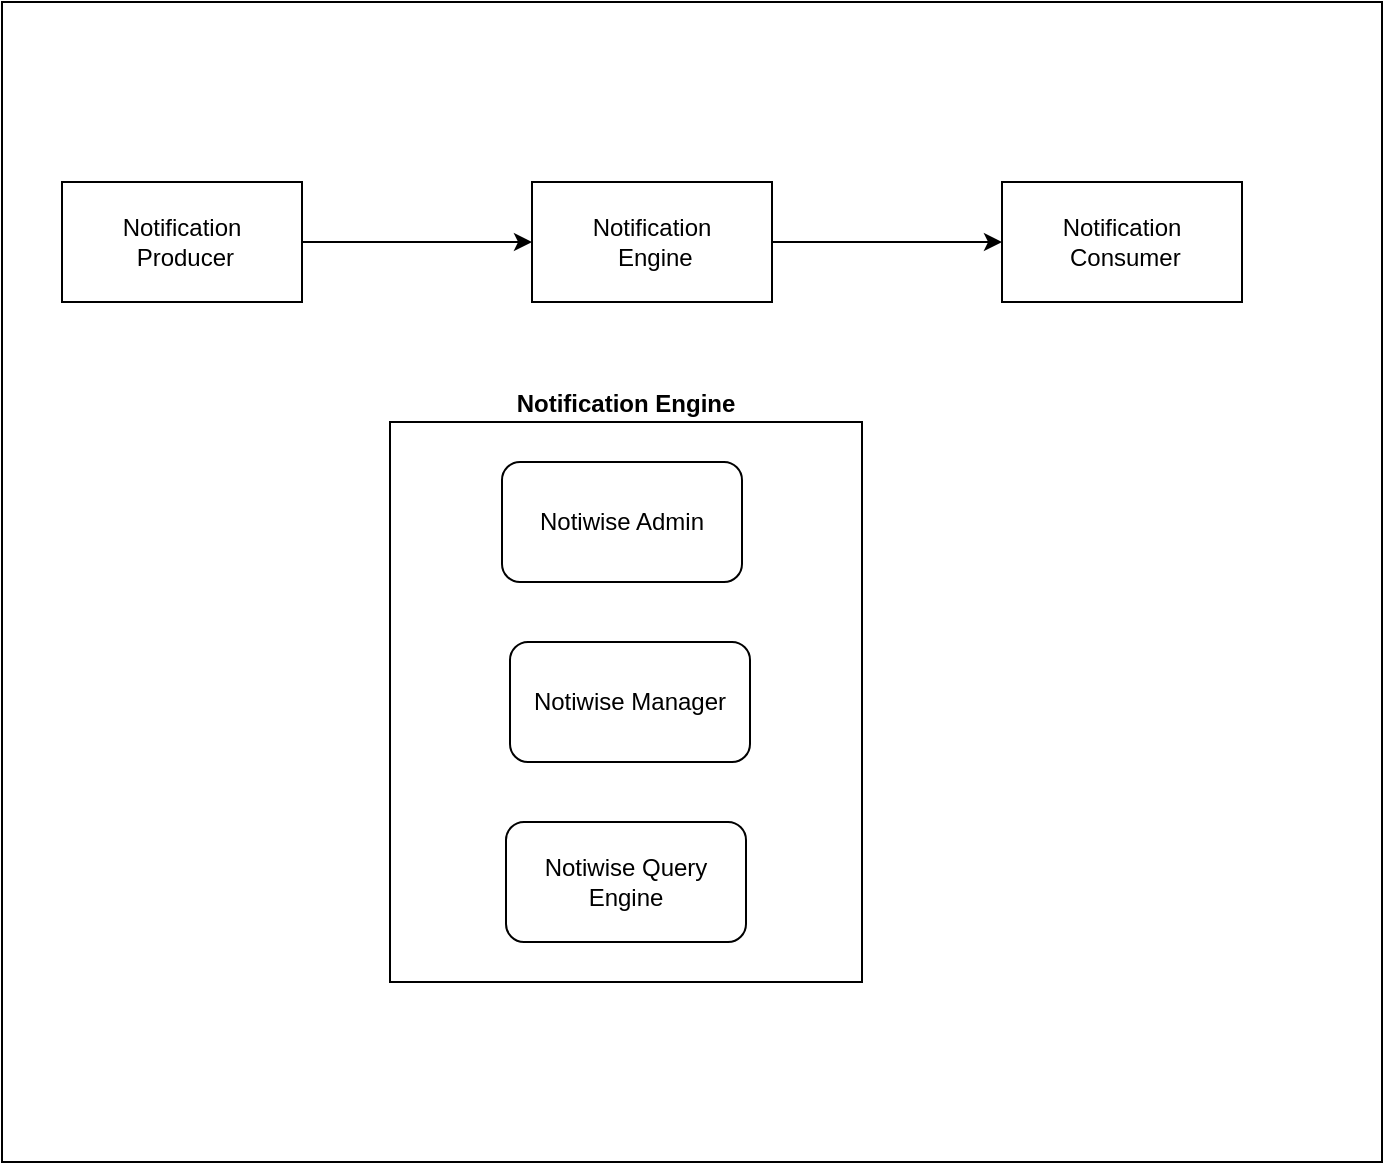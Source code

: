 <mxfile version="28.2.5" pages="3">
  <diagram name="Context" id="sLxrQWmzXwNdSYD7HQOw">
    <mxGraphModel dx="1003" dy="563" grid="1" gridSize="10" guides="1" tooltips="1" connect="1" arrows="1" fold="1" page="1" pageScale="1" pageWidth="827" pageHeight="1169" math="0" shadow="0">
      <root>
        <mxCell id="0" />
        <mxCell id="1" parent="0" />
        <mxCell id="Xdn2FdyX1lLkw3yutABi-1" value="" style="rounded=0;whiteSpace=wrap;html=1;" vertex="1" parent="1">
          <mxGeometry x="100" y="180" width="690" height="580" as="geometry" />
        </mxCell>
        <mxCell id="Xdn2FdyX1lLkw3yutABi-5" value="" style="edgeStyle=orthogonalEdgeStyle;rounded=0;orthogonalLoop=1;jettySize=auto;html=1;" edge="1" parent="1" source="Xdn2FdyX1lLkw3yutABi-2" target="Xdn2FdyX1lLkw3yutABi-4">
          <mxGeometry relative="1" as="geometry" />
        </mxCell>
        <mxCell id="Xdn2FdyX1lLkw3yutABi-2" value="Notification&lt;div&gt;&amp;nbsp;Producer&lt;/div&gt;" style="rounded=0;whiteSpace=wrap;html=1;" vertex="1" parent="1">
          <mxGeometry x="130" y="270" width="120" height="60" as="geometry" />
        </mxCell>
        <mxCell id="Xdn2FdyX1lLkw3yutABi-3" value="Notification&lt;div&gt;&amp;nbsp;Consumer&lt;/div&gt;" style="rounded=0;whiteSpace=wrap;html=1;" vertex="1" parent="1">
          <mxGeometry x="600" y="270" width="120" height="60" as="geometry" />
        </mxCell>
        <mxCell id="Xdn2FdyX1lLkw3yutABi-6" style="edgeStyle=orthogonalEdgeStyle;rounded=0;orthogonalLoop=1;jettySize=auto;html=1;" edge="1" parent="1" source="Xdn2FdyX1lLkw3yutABi-4" target="Xdn2FdyX1lLkw3yutABi-3">
          <mxGeometry relative="1" as="geometry" />
        </mxCell>
        <mxCell id="Xdn2FdyX1lLkw3yutABi-4" value="Notification&lt;div&gt;&amp;nbsp;Engine&lt;/div&gt;" style="rounded=0;whiteSpace=wrap;html=1;" vertex="1" parent="1">
          <mxGeometry x="365" y="270" width="120" height="60" as="geometry" />
        </mxCell>
        <mxCell id="mWZFT-UT04ftLM6CYA2_-1" value="Notification Engine" style="rounded=0;whiteSpace=wrap;html=1;labelPosition=center;verticalLabelPosition=top;align=center;verticalAlign=bottom;fontStyle=1" vertex="1" parent="1">
          <mxGeometry x="294" y="390" width="236" height="280" as="geometry" />
        </mxCell>
        <mxCell id="mWZFT-UT04ftLM6CYA2_-2" value="Notiwise Admin" style="rounded=1;whiteSpace=wrap;html=1;" vertex="1" parent="1">
          <mxGeometry x="350" y="410" width="120" height="60" as="geometry" />
        </mxCell>
        <mxCell id="mWZFT-UT04ftLM6CYA2_-3" value="Notiwise Manager" style="rounded=1;whiteSpace=wrap;html=1;" vertex="1" parent="1">
          <mxGeometry x="354" y="500" width="120" height="60" as="geometry" />
        </mxCell>
        <mxCell id="mWZFT-UT04ftLM6CYA2_-4" value="Notiwise Query Engine" style="rounded=1;whiteSpace=wrap;html=1;" vertex="1" parent="1">
          <mxGeometry x="352" y="590" width="120" height="60" as="geometry" />
        </mxCell>
      </root>
    </mxGraphModel>
  </diagram>
  <diagram id="o6Yee_JOQpYrt_m-W2o1" name="Notiwise-AdminAOD">
    <mxGraphModel dx="1003" dy="563" grid="1" gridSize="10" guides="1" tooltips="1" connect="1" arrows="1" fold="1" page="1" pageScale="1" pageWidth="827" pageHeight="1169" math="0" shadow="0">
      <root>
        <mxCell id="0" />
        <mxCell id="1" parent="0" />
        <mxCell id="onnypWVOFsiKPNZFNyCE-1" value="" style="rounded=0;whiteSpace=wrap;html=1;" vertex="1" parent="1">
          <mxGeometry x="40" y="20" width="760" height="560" as="geometry" />
        </mxCell>
        <mxCell id="YWfVXzP9oYVL_TDURMMp-3" value="" style="edgeStyle=orthogonalEdgeStyle;rounded=0;orthogonalLoop=1;jettySize=auto;html=1;exitX=1;exitY=0.25;exitDx=0;exitDy=0;" edge="1" parent="1" source="YWfVXzP9oYVL_TDURMMp-1" target="YWfVXzP9oYVL_TDURMMp-2">
          <mxGeometry relative="1" as="geometry" />
        </mxCell>
        <mxCell id="YWfVXzP9oYVL_TDURMMp-18" style="edgeStyle=orthogonalEdgeStyle;rounded=0;orthogonalLoop=1;jettySize=auto;html=1;entryX=0;entryY=0.5;entryDx=0;entryDy=0;exitX=0.75;exitY=1;exitDx=0;exitDy=0;" edge="1" parent="1" source="YWfVXzP9oYVL_TDURMMp-1" target="YWfVXzP9oYVL_TDURMMp-10">
          <mxGeometry relative="1" as="geometry" />
        </mxCell>
        <mxCell id="YWfVXzP9oYVL_TDURMMp-24" style="edgeStyle=orthogonalEdgeStyle;rounded=0;orthogonalLoop=1;jettySize=auto;html=1;entryX=0;entryY=0.5;entryDx=0;entryDy=0;exitX=1;exitY=0.75;exitDx=0;exitDy=0;" edge="1" parent="1" source="YWfVXzP9oYVL_TDURMMp-1" target="YWfVXzP9oYVL_TDURMMp-13">
          <mxGeometry relative="1" as="geometry" />
        </mxCell>
        <mxCell id="YWfVXzP9oYVL_TDURMMp-1" value="Notiwise&amp;nbsp;&lt;div&gt;Admin Portal&lt;/div&gt;" style="rounded=0;whiteSpace=wrap;html=1;" vertex="1" parent="1">
          <mxGeometry x="140" y="141" width="120" height="60" as="geometry" />
        </mxCell>
        <mxCell id="YWfVXzP9oYVL_TDURMMp-7" style="edgeStyle=orthogonalEdgeStyle;rounded=0;orthogonalLoop=1;jettySize=auto;html=1;exitX=1;exitY=0.5;exitDx=0;exitDy=0;" edge="1" parent="1" source="YWfVXzP9oYVL_TDURMMp-2" target="YWfVXzP9oYVL_TDURMMp-4">
          <mxGeometry relative="1" as="geometry" />
        </mxCell>
        <mxCell id="YWfVXzP9oYVL_TDURMMp-9" style="edgeStyle=orthogonalEdgeStyle;rounded=0;orthogonalLoop=1;jettySize=auto;html=1;" edge="1" parent="1" source="YWfVXzP9oYVL_TDURMMp-2" target="YWfVXzP9oYVL_TDURMMp-8">
          <mxGeometry relative="1" as="geometry" />
        </mxCell>
        <mxCell id="YWfVXzP9oYVL_TDURMMp-17" style="edgeStyle=orthogonalEdgeStyle;rounded=0;orthogonalLoop=1;jettySize=auto;html=1;entryX=0.142;entryY=-0.008;entryDx=0;entryDy=0;exitX=1;exitY=0.75;exitDx=0;exitDy=0;entryPerimeter=0;" edge="1" parent="1" source="YWfVXzP9oYVL_TDURMMp-2" target="YWfVXzP9oYVL_TDURMMp-14">
          <mxGeometry relative="1" as="geometry" />
        </mxCell>
        <mxCell id="YWfVXzP9oYVL_TDURMMp-2" value="Notiwise&amp;nbsp;&lt;div&gt;Admin Service&lt;/div&gt;" style="rounded=0;whiteSpace=wrap;html=1;" vertex="1" parent="1">
          <mxGeometry x="364" y="141" width="120" height="60" as="geometry" />
        </mxCell>
        <mxCell id="YWfVXzP9oYVL_TDURMMp-15" style="edgeStyle=orthogonalEdgeStyle;rounded=0;orthogonalLoop=1;jettySize=auto;html=1;" edge="1" parent="1" source="YWfVXzP9oYVL_TDURMMp-4" target="YWfVXzP9oYVL_TDURMMp-14">
          <mxGeometry relative="1" as="geometry" />
        </mxCell>
        <mxCell id="YWfVXzP9oYVL_TDURMMp-4" value="CLient ODS" style="shape=cylinder3;whiteSpace=wrap;html=1;boundedLbl=1;backgroundOutline=1;size=15;" vertex="1" parent="1">
          <mxGeometry x="590" y="131" width="60" height="80" as="geometry" />
        </mxCell>
        <mxCell id="YWfVXzP9oYVL_TDURMMp-8" value="Reference Data" style="shape=cylinder3;whiteSpace=wrap;html=1;boundedLbl=1;backgroundOutline=1;size=15;" vertex="1" parent="1">
          <mxGeometry x="394" y="20" width="60" height="80" as="geometry" />
        </mxCell>
        <mxCell id="YWfVXzP9oYVL_TDURMMp-10" value="Notiwise&amp;nbsp;&lt;div&gt;Billing Service&lt;/div&gt;" style="rounded=0;whiteSpace=wrap;html=1;" vertex="1" parent="1">
          <mxGeometry x="364" y="390" width="120" height="60" as="geometry" />
        </mxCell>
        <mxCell id="YWfVXzP9oYVL_TDURMMp-11" value="Data Warehouse" style="shape=cylinder3;whiteSpace=wrap;html=1;boundedLbl=1;backgroundOutline=1;size=15;" vertex="1" parent="1">
          <mxGeometry x="590" y="460" width="60" height="80" as="geometry" />
        </mxCell>
        <mxCell id="YWfVXzP9oYVL_TDURMMp-19" style="edgeStyle=orthogonalEdgeStyle;rounded=0;orthogonalLoop=1;jettySize=auto;html=1;entryX=0;entryY=0.75;entryDx=0;entryDy=0;" edge="1" parent="1" source="YWfVXzP9oYVL_TDURMMp-13" target="YWfVXzP9oYVL_TDURMMp-14">
          <mxGeometry relative="1" as="geometry" />
        </mxCell>
        <mxCell id="YWfVXzP9oYVL_TDURMMp-13" value="Notiwise&amp;nbsp;&lt;div&gt;Payment Service&lt;/div&gt;" style="rounded=0;whiteSpace=wrap;html=1;" vertex="1" parent="1">
          <mxGeometry x="364" y="260" width="120" height="60" as="geometry" />
        </mxCell>
        <mxCell id="YWfVXzP9oYVL_TDURMMp-16" style="edgeStyle=orthogonalEdgeStyle;rounded=0;orthogonalLoop=1;jettySize=auto;html=1;" edge="1" parent="1" source="YWfVXzP9oYVL_TDURMMp-14" target="YWfVXzP9oYVL_TDURMMp-11">
          <mxGeometry relative="1" as="geometry" />
        </mxCell>
        <mxCell id="YWfVXzP9oYVL_TDURMMp-14" value="Admin&amp;nbsp;&lt;div&gt;KAFKA&lt;/div&gt;" style="rounded=0;whiteSpace=wrap;html=1;" vertex="1" parent="1">
          <mxGeometry x="560" y="290" width="120" height="60" as="geometry" />
        </mxCell>
        <mxCell id="YWfVXzP9oYVL_TDURMMp-21" value="&lt;div&gt;Billing&lt;/div&gt;&lt;div&gt;RDS&lt;/div&gt;" style="shape=cylinder3;whiteSpace=wrap;html=1;boundedLbl=1;backgroundOutline=1;size=15;" vertex="1" parent="1">
          <mxGeometry x="510" y="458" width="60" height="80" as="geometry" />
        </mxCell>
        <mxCell id="YWfVXzP9oYVL_TDURMMp-23" style="edgeStyle=orthogonalEdgeStyle;rounded=0;orthogonalLoop=1;jettySize=auto;html=1;exitX=1;exitY=0.5;exitDx=0;exitDy=0;entryX=0.5;entryY=0;entryDx=0;entryDy=0;entryPerimeter=0;" edge="1" parent="1" source="YWfVXzP9oYVL_TDURMMp-10" target="YWfVXzP9oYVL_TDURMMp-21">
          <mxGeometry relative="1" as="geometry" />
        </mxCell>
      </root>
    </mxGraphModel>
  </diagram>
  <diagram id="2T6-byQNk82GmsBbKa6K" name="Notiwise_Processor_AOD">
    <mxGraphModel dx="1003" dy="563" grid="1" gridSize="10" guides="1" tooltips="1" connect="1" arrows="1" fold="1" page="1" pageScale="1" pageWidth="827" pageHeight="1169" math="0" shadow="0">
      <root>
        <mxCell id="0" />
        <mxCell id="1" parent="0" />
        <mxCell id="MrYGnYUrnat0vYnZzUgt-1" value="" style="rounded=0;whiteSpace=wrap;html=1;" vertex="1" parent="1">
          <mxGeometry x="40" y="20" width="760" height="600" as="geometry" />
        </mxCell>
        <mxCell id="PvigjKCDXW0jv5FIJRWV-2" value="" style="edgeStyle=orthogonalEdgeStyle;rounded=0;orthogonalLoop=1;jettySize=auto;html=1;" edge="1" parent="1" source="MrYGnYUrnat0vYnZzUgt-2" target="PvigjKCDXW0jv5FIJRWV-1">
          <mxGeometry relative="1" as="geometry" />
        </mxCell>
        <mxCell id="wWt6oeYKXyy8oI-9NvCh-2" value="" style="edgeStyle=orthogonalEdgeStyle;rounded=0;orthogonalLoop=1;jettySize=auto;html=1;" edge="1" parent="1" source="MrYGnYUrnat0vYnZzUgt-2" target="wWt6oeYKXyy8oI-9NvCh-1">
          <mxGeometry relative="1" as="geometry" />
        </mxCell>
        <mxCell id="wWt6oeYKXyy8oI-9NvCh-22" style="edgeStyle=orthogonalEdgeStyle;rounded=0;orthogonalLoop=1;jettySize=auto;html=1;" edge="1" parent="1" source="MrYGnYUrnat0vYnZzUgt-2" target="MrYGnYUrnat0vYnZzUgt-3">
          <mxGeometry relative="1" as="geometry" />
        </mxCell>
        <mxCell id="MrYGnYUrnat0vYnZzUgt-2" value="Notification&amp;nbsp;&lt;div&gt;Controller&lt;/div&gt;" style="rounded=0;whiteSpace=wrap;html=1;" vertex="1" parent="1">
          <mxGeometry x="350" y="150" width="120" height="60" as="geometry" />
        </mxCell>
        <mxCell id="MrYGnYUrnat0vYnZzUgt-3" value="Schema&amp;nbsp;&lt;div&gt;Repository&lt;/div&gt;" style="rounded=1;whiteSpace=wrap;html=1;" vertex="1" parent="1">
          <mxGeometry x="350" y="50" width="120" height="60" as="geometry" />
        </mxCell>
        <mxCell id="PvigjKCDXW0jv5FIJRWV-1" value="Notification&amp;nbsp;&lt;div&gt;Portal&lt;/div&gt;" style="rounded=0;whiteSpace=wrap;html=1;" vertex="1" parent="1">
          <mxGeometry x="150" y="150" width="120" height="60" as="geometry" />
        </mxCell>
        <mxCell id="wWt6oeYKXyy8oI-9NvCh-4" value="" style="edgeStyle=orthogonalEdgeStyle;rounded=0;orthogonalLoop=1;jettySize=auto;html=1;exitX=0.183;exitY=1.033;exitDx=0;exitDy=0;exitPerimeter=0;" edge="1" parent="1" source="wWt6oeYKXyy8oI-9NvCh-1" target="wWt6oeYKXyy8oI-9NvCh-3">
          <mxGeometry relative="1" as="geometry" />
        </mxCell>
        <mxCell id="wWt6oeYKXyy8oI-9NvCh-6" value="" style="edgeStyle=orthogonalEdgeStyle;rounded=0;orthogonalLoop=1;jettySize=auto;html=1;exitX=0.75;exitY=1;exitDx=0;exitDy=0;" edge="1" parent="1" source="wWt6oeYKXyy8oI-9NvCh-1" target="wWt6oeYKXyy8oI-9NvCh-5">
          <mxGeometry relative="1" as="geometry" />
        </mxCell>
        <mxCell id="wWt6oeYKXyy8oI-9NvCh-1" value="Notifise&amp;nbsp;&lt;div&gt;Manger&lt;div&gt;KAFKA&lt;/div&gt;&lt;/div&gt;" style="rounded=0;whiteSpace=wrap;html=1;" vertex="1" parent="1">
          <mxGeometry x="550" y="150" width="120" height="60" as="geometry" />
        </mxCell>
        <mxCell id="wWt6oeYKXyy8oI-9NvCh-9" style="edgeStyle=orthogonalEdgeStyle;rounded=0;orthogonalLoop=1;jettySize=auto;html=1;" edge="1" parent="1" source="wWt6oeYKXyy8oI-9NvCh-3">
          <mxGeometry relative="1" as="geometry">
            <mxPoint x="610" y="370" as="targetPoint" />
          </mxGeometry>
        </mxCell>
        <mxCell id="wWt6oeYKXyy8oI-9NvCh-12" style="edgeStyle=orthogonalEdgeStyle;rounded=0;orthogonalLoop=1;jettySize=auto;html=1;entryX=0;entryY=0.25;entryDx=0;entryDy=0;" edge="1" parent="1" source="wWt6oeYKXyy8oI-9NvCh-3" target="wWt6oeYKXyy8oI-9NvCh-10">
          <mxGeometry relative="1" as="geometry" />
        </mxCell>
        <mxCell id="wWt6oeYKXyy8oI-9NvCh-3" value="Personalized Handler" style="rounded=0;whiteSpace=wrap;html=1;" vertex="1" parent="1">
          <mxGeometry x="440" y="300" width="120" height="60" as="geometry" />
        </mxCell>
        <mxCell id="wWt6oeYKXyy8oI-9NvCh-8" style="edgeStyle=orthogonalEdgeStyle;rounded=0;orthogonalLoop=1;jettySize=auto;html=1;" edge="1" parent="1" source="wWt6oeYKXyy8oI-9NvCh-5" target="wWt6oeYKXyy8oI-9NvCh-7">
          <mxGeometry relative="1" as="geometry" />
        </mxCell>
        <mxCell id="wWt6oeYKXyy8oI-9NvCh-11" style="edgeStyle=orthogonalEdgeStyle;rounded=0;orthogonalLoop=1;jettySize=auto;html=1;entryX=1;entryY=0.5;entryDx=0;entryDy=0;" edge="1" parent="1" source="wWt6oeYKXyy8oI-9NvCh-5" target="wWt6oeYKXyy8oI-9NvCh-10">
          <mxGeometry relative="1" as="geometry" />
        </mxCell>
        <mxCell id="wWt6oeYKXyy8oI-9NvCh-5" value="Bulk Handler" style="rounded=0;whiteSpace=wrap;html=1;" vertex="1" parent="1">
          <mxGeometry x="650" y="300" width="120" height="60" as="geometry" />
        </mxCell>
        <mxCell id="wWt6oeYKXyy8oI-9NvCh-7" value="USER REPO" style="shape=cylinder3;whiteSpace=wrap;html=1;boundedLbl=1;backgroundOutline=1;size=15;" vertex="1" parent="1">
          <mxGeometry x="580" y="370" width="60" height="80" as="geometry" />
        </mxCell>
        <mxCell id="wWt6oeYKXyy8oI-9NvCh-14" value="" style="edgeStyle=orthogonalEdgeStyle;rounded=0;orthogonalLoop=1;jettySize=auto;html=1;exitX=0;exitY=0.75;exitDx=0;exitDy=0;" edge="1" parent="1" source="wWt6oeYKXyy8oI-9NvCh-10" target="wWt6oeYKXyy8oI-9NvCh-13">
          <mxGeometry relative="1" as="geometry" />
        </mxCell>
        <mxCell id="wWt6oeYKXyy8oI-9NvCh-10" value="Notifise&amp;nbsp;&lt;div&gt;processor&lt;br&gt;&lt;div&gt;KAFKA&lt;/div&gt;&lt;/div&gt;" style="rounded=0;whiteSpace=wrap;html=1;" vertex="1" parent="1">
          <mxGeometry x="560" y="480" width="120" height="60" as="geometry" />
        </mxCell>
        <mxCell id="wWt6oeYKXyy8oI-9NvCh-13" value="" style="rounded=0;whiteSpace=wrap;html=1;" vertex="1" parent="1">
          <mxGeometry x="310" y="420" width="170" height="180" as="geometry" />
        </mxCell>
        <mxCell id="wWt6oeYKXyy8oI-9NvCh-19" style="edgeStyle=orthogonalEdgeStyle;rounded=0;orthogonalLoop=1;jettySize=auto;html=1;" edge="1" parent="1" source="wWt6oeYKXyy8oI-9NvCh-15" target="wWt6oeYKXyy8oI-9NvCh-18">
          <mxGeometry relative="1" as="geometry" />
        </mxCell>
        <mxCell id="wWt6oeYKXyy8oI-9NvCh-15" value="Application Handler" style="rounded=0;whiteSpace=wrap;html=1;" vertex="1" parent="1">
          <mxGeometry x="331" y="430" width="120" height="40" as="geometry" />
        </mxCell>
        <mxCell id="wWt6oeYKXyy8oI-9NvCh-16" value="Email" style="rounded=0;whiteSpace=wrap;html=1;" vertex="1" parent="1">
          <mxGeometry x="335" y="490" width="120" height="40" as="geometry" />
        </mxCell>
        <mxCell id="wWt6oeYKXyy8oI-9NvCh-17" value="Push" style="rounded=0;whiteSpace=wrap;html=1;" vertex="1" parent="1">
          <mxGeometry x="335" y="548" width="120" height="40" as="geometry" />
        </mxCell>
        <mxCell id="wWt6oeYKXyy8oI-9NvCh-18" value="Notifications" style="shape=cylinder3;whiteSpace=wrap;html=1;boundedLbl=1;backgroundOutline=1;size=15;" vertex="1" parent="1">
          <mxGeometry x="150" y="410" width="60" height="80" as="geometry" />
        </mxCell>
        <mxCell id="wWt6oeYKXyy8oI-9NvCh-21" style="edgeStyle=orthogonalEdgeStyle;rounded=0;orthogonalLoop=1;jettySize=auto;html=1;" edge="1" parent="1" source="wWt6oeYKXyy8oI-9NvCh-20" target="wWt6oeYKXyy8oI-9NvCh-18">
          <mxGeometry relative="1" as="geometry" />
        </mxCell>
        <mxCell id="wWt6oeYKXyy8oI-9NvCh-20" value="Notification&amp;nbsp;&lt;div&gt;Engine API&lt;/div&gt;" style="rounded=0;whiteSpace=wrap;html=1;" vertex="1" parent="1">
          <mxGeometry x="120" y="270" width="120" height="60" as="geometry" />
        </mxCell>
      </root>
    </mxGraphModel>
  </diagram>
</mxfile>
